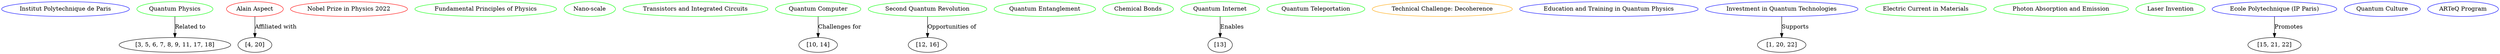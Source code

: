 // Knowledge Graph
digraph {
	1 [label="Institut Polytechnique de Paris" color=blue]
	2 [label="Quantum Physics" color=green]
	3 [label="Alain Aspect" color=red]
	4 [label="Nobel Prize in Physics 2022" color=red]
	5 [label="Fundamental Principles of Physics" color=green]
	6 [label="Nano-scale" color=green]
	7 [label="Transistors and Integrated Circuits" color=green]
	8 [label="Quantum Computer" color=green]
	9 [label="Second Quantum Revolution" color=green]
	10 [label="Quantum Entanglement" color=green]
	11 [label="Chemical Bonds" color=green]
	12 [label="Quantum Internet" color=green]
	13 [label="Quantum Teleportation" color=green]
	14 [label="Technical Challenge: Decoherence" color=orange]
	15 [label="Education and Training in Quantum Physics" color=blue]
	16 [label="Investment in Quantum Technologies" color=blue]
	17 [label="Electric Current in Materials" color=green]
	18 [label="Photon Absorption and Emission" color=green]
	19 [label="Laser Invention" color=green]
	20 [label="Ecole Polytechnique (IP Paris)" color=blue]
	21 [label="Quantum Culture" color=blue]
	22 [label="ARTeQ Program" color=blue]
	2 -> "[3, 5, 6, 7, 8, 9, 11, 17, 18]" [label="Related to" color=black]
	3 -> "[4, 20]" [label="Affiliated with" color=black]
	8 -> "[10, 14]" [label="Challenges for" color=black]
	9 -> "[12, 16]" [label="Opportunities of" color=black]
	12 -> "[13]" [label=Enables color=black]
	20 -> "[15, 21, 22]" [label=Promotes color=black]
	16 -> "[1, 20, 22]" [label=Supports color=black]
}
